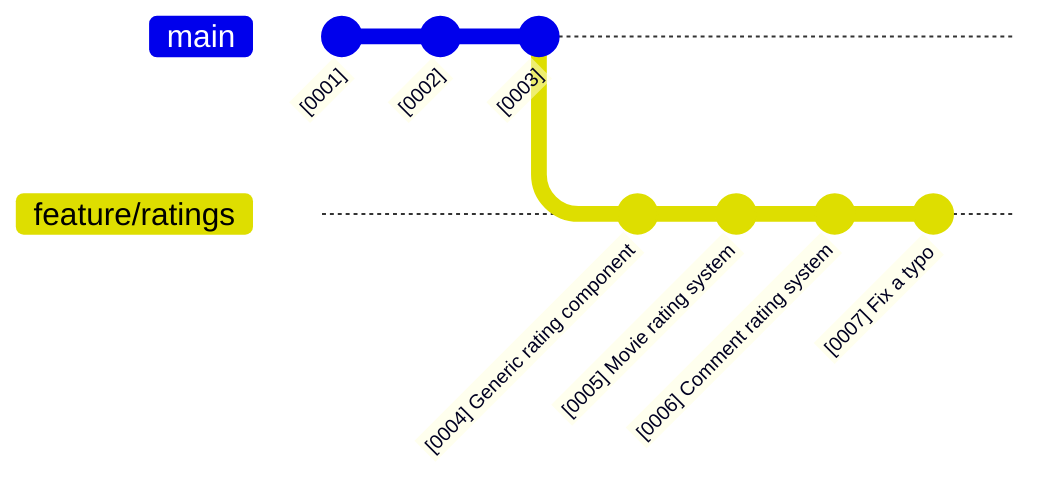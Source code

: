 gitGraph
  accTitle: Commit history after fixing a typo

  commit id: "[0001]"
  commit id: "[0002]"
  commit id: "[0003]"
  branch feature/ratings
  commit id: "[0004] Generic rating component"
  commit id: "[0005] Movie rating system"
  commit id: "[0006] Comment rating system"
  commit id: "[0007] Fix a typo"